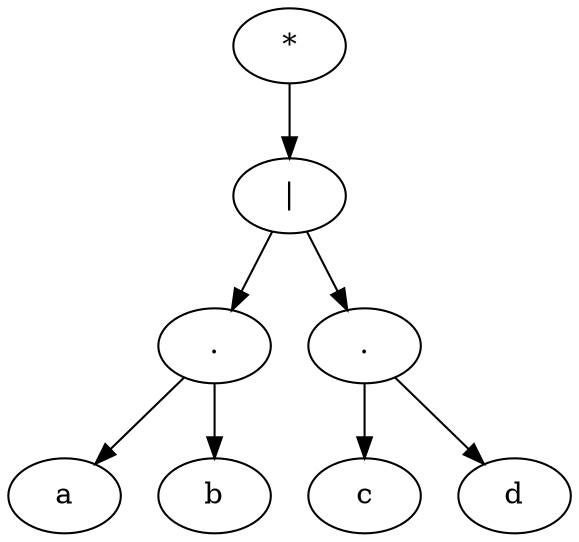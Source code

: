 digraph {
  94696619082592[label="*"]
  94696619082272[label="|"]
  94696619082592  ->  94696619082272
  94696619082016[label="."]
  94696619082272  ->  94696619082016
  94696619082432[label="."]
  94696619082272  ->  94696619082432
  94696619081968[label="a"]
  94696619082016  ->  94696619081968
  94696619081920[label="b"]
  94696619082016  ->  94696619081920
  94696619082352[label="c"]
  94696619082432  ->  94696619082352
  94696619082512[label="d"]
  94696619082432  ->  94696619082512
}
